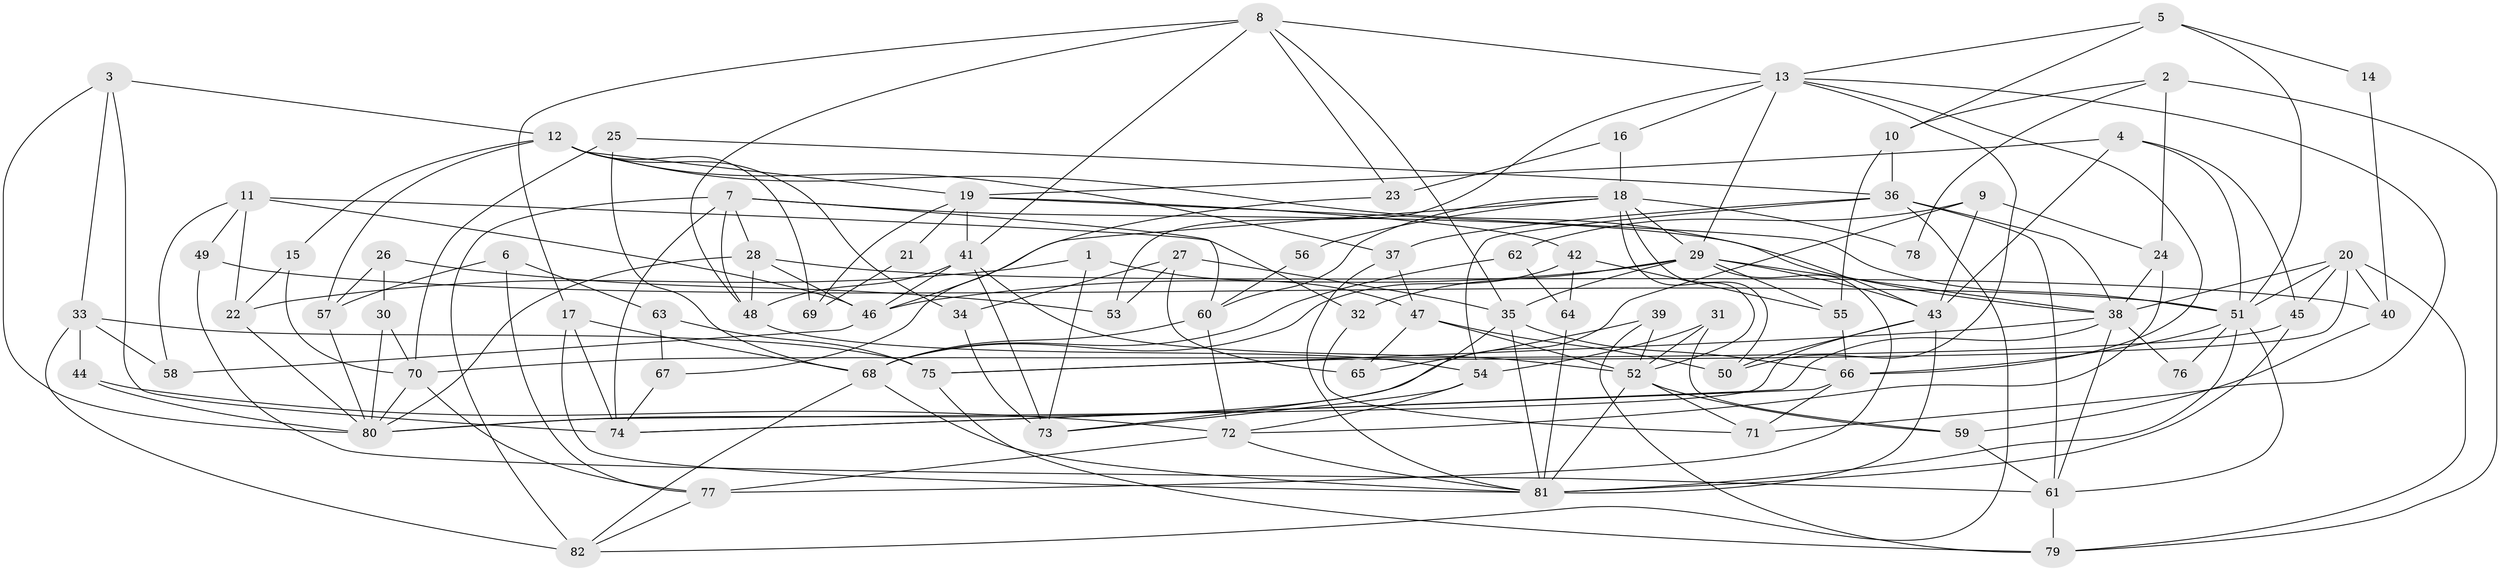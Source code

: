 // original degree distribution, {3: 0.29914529914529914, 5: 0.17094017094017094, 4: 0.3076923076923077, 7: 0.02564102564102564, 6: 0.08547008547008547, 8: 0.017094017094017096, 2: 0.09401709401709402}
// Generated by graph-tools (version 1.1) at 2025/37/03/04/25 23:37:06]
// undirected, 82 vertices, 192 edges
graph export_dot {
  node [color=gray90,style=filled];
  1;
  2;
  3;
  4;
  5;
  6;
  7;
  8;
  9;
  10;
  11;
  12;
  13;
  14;
  15;
  16;
  17;
  18;
  19;
  20;
  21;
  22;
  23;
  24;
  25;
  26;
  27;
  28;
  29;
  30;
  31;
  32;
  33;
  34;
  35;
  36;
  37;
  38;
  39;
  40;
  41;
  42;
  43;
  44;
  45;
  46;
  47;
  48;
  49;
  50;
  51;
  52;
  53;
  54;
  55;
  56;
  57;
  58;
  59;
  60;
  61;
  62;
  63;
  64;
  65;
  66;
  67;
  68;
  69;
  70;
  71;
  72;
  73;
  74;
  75;
  76;
  77;
  78;
  79;
  80;
  81;
  82;
  1 -- 22 [weight=1.0];
  1 -- 47 [weight=1.0];
  1 -- 73 [weight=1.0];
  2 -- 10 [weight=1.0];
  2 -- 24 [weight=2.0];
  2 -- 78 [weight=1.0];
  2 -- 79 [weight=1.0];
  3 -- 12 [weight=1.0];
  3 -- 33 [weight=1.0];
  3 -- 74 [weight=1.0];
  3 -- 80 [weight=1.0];
  4 -- 19 [weight=1.0];
  4 -- 43 [weight=1.0];
  4 -- 45 [weight=1.0];
  4 -- 51 [weight=1.0];
  5 -- 10 [weight=1.0];
  5 -- 13 [weight=1.0];
  5 -- 14 [weight=1.0];
  5 -- 51 [weight=1.0];
  6 -- 57 [weight=1.0];
  6 -- 63 [weight=1.0];
  6 -- 77 [weight=1.0];
  7 -- 28 [weight=1.0];
  7 -- 38 [weight=1.0];
  7 -- 48 [weight=1.0];
  7 -- 60 [weight=1.0];
  7 -- 74 [weight=1.0];
  7 -- 82 [weight=1.0];
  8 -- 13 [weight=1.0];
  8 -- 17 [weight=1.0];
  8 -- 23 [weight=1.0];
  8 -- 35 [weight=1.0];
  8 -- 41 [weight=1.0];
  8 -- 48 [weight=1.0];
  9 -- 24 [weight=2.0];
  9 -- 43 [weight=1.0];
  9 -- 62 [weight=1.0];
  9 -- 80 [weight=1.0];
  10 -- 36 [weight=1.0];
  10 -- 55 [weight=1.0];
  11 -- 22 [weight=1.0];
  11 -- 32 [weight=1.0];
  11 -- 46 [weight=1.0];
  11 -- 49 [weight=1.0];
  11 -- 58 [weight=1.0];
  12 -- 15 [weight=1.0];
  12 -- 19 [weight=1.0];
  12 -- 34 [weight=1.0];
  12 -- 37 [weight=1.0];
  12 -- 43 [weight=1.0];
  12 -- 57 [weight=1.0];
  12 -- 69 [weight=2.0];
  13 -- 16 [weight=1.0];
  13 -- 29 [weight=1.0];
  13 -- 50 [weight=1.0];
  13 -- 53 [weight=1.0];
  13 -- 66 [weight=1.0];
  13 -- 71 [weight=1.0];
  14 -- 40 [weight=1.0];
  15 -- 22 [weight=1.0];
  15 -- 70 [weight=1.0];
  16 -- 18 [weight=1.0];
  16 -- 23 [weight=1.0];
  17 -- 68 [weight=1.0];
  17 -- 74 [weight=1.0];
  17 -- 81 [weight=1.0];
  18 -- 29 [weight=1.0];
  18 -- 46 [weight=1.0];
  18 -- 50 [weight=1.0];
  18 -- 52 [weight=1.0];
  18 -- 56 [weight=1.0];
  18 -- 60 [weight=1.0];
  18 -- 78 [weight=1.0];
  19 -- 21 [weight=1.0];
  19 -- 41 [weight=1.0];
  19 -- 42 [weight=1.0];
  19 -- 51 [weight=1.0];
  19 -- 69 [weight=1.0];
  20 -- 38 [weight=1.0];
  20 -- 40 [weight=1.0];
  20 -- 45 [weight=1.0];
  20 -- 51 [weight=1.0];
  20 -- 75 [weight=1.0];
  20 -- 79 [weight=1.0];
  21 -- 69 [weight=1.0];
  22 -- 80 [weight=1.0];
  23 -- 67 [weight=1.0];
  24 -- 38 [weight=2.0];
  24 -- 72 [weight=1.0];
  25 -- 36 [weight=1.0];
  25 -- 68 [weight=1.0];
  25 -- 70 [weight=1.0];
  26 -- 30 [weight=1.0];
  26 -- 53 [weight=1.0];
  26 -- 57 [weight=1.0];
  27 -- 34 [weight=1.0];
  27 -- 35 [weight=1.0];
  27 -- 53 [weight=1.0];
  27 -- 65 [weight=1.0];
  28 -- 40 [weight=1.0];
  28 -- 46 [weight=1.0];
  28 -- 48 [weight=1.0];
  28 -- 80 [weight=1.0];
  29 -- 32 [weight=1.0];
  29 -- 35 [weight=1.0];
  29 -- 38 [weight=1.0];
  29 -- 43 [weight=1.0];
  29 -- 46 [weight=1.0];
  29 -- 55 [weight=1.0];
  29 -- 77 [weight=1.0];
  30 -- 70 [weight=1.0];
  30 -- 80 [weight=1.0];
  31 -- 52 [weight=1.0];
  31 -- 54 [weight=1.0];
  31 -- 59 [weight=1.0];
  32 -- 71 [weight=1.0];
  33 -- 44 [weight=1.0];
  33 -- 58 [weight=2.0];
  33 -- 75 [weight=1.0];
  33 -- 82 [weight=2.0];
  34 -- 73 [weight=1.0];
  35 -- 66 [weight=1.0];
  35 -- 73 [weight=1.0];
  35 -- 81 [weight=1.0];
  36 -- 37 [weight=1.0];
  36 -- 38 [weight=1.0];
  36 -- 54 [weight=1.0];
  36 -- 61 [weight=1.0];
  36 -- 82 [weight=1.0];
  37 -- 47 [weight=1.0];
  37 -- 81 [weight=1.0];
  38 -- 61 [weight=1.0];
  38 -- 74 [weight=1.0];
  38 -- 75 [weight=1.0];
  38 -- 76 [weight=1.0];
  39 -- 52 [weight=1.0];
  39 -- 65 [weight=1.0];
  39 -- 79 [weight=1.0];
  40 -- 59 [weight=1.0];
  41 -- 46 [weight=1.0];
  41 -- 48 [weight=1.0];
  41 -- 52 [weight=1.0];
  41 -- 73 [weight=2.0];
  42 -- 55 [weight=1.0];
  42 -- 64 [weight=1.0];
  42 -- 68 [weight=1.0];
  43 -- 50 [weight=1.0];
  43 -- 80 [weight=1.0];
  43 -- 81 [weight=1.0];
  44 -- 72 [weight=1.0];
  44 -- 80 [weight=1.0];
  45 -- 70 [weight=1.0];
  45 -- 81 [weight=1.0];
  46 -- 58 [weight=1.0];
  47 -- 50 [weight=1.0];
  47 -- 52 [weight=1.0];
  47 -- 65 [weight=1.0];
  48 -- 54 [weight=1.0];
  49 -- 51 [weight=1.0];
  49 -- 61 [weight=1.0];
  51 -- 61 [weight=1.0];
  51 -- 66 [weight=1.0];
  51 -- 76 [weight=1.0];
  51 -- 81 [weight=1.0];
  52 -- 59 [weight=1.0];
  52 -- 71 [weight=1.0];
  52 -- 81 [weight=1.0];
  54 -- 72 [weight=1.0];
  54 -- 73 [weight=1.0];
  55 -- 66 [weight=1.0];
  56 -- 60 [weight=1.0];
  57 -- 80 [weight=1.0];
  59 -- 61 [weight=1.0];
  60 -- 68 [weight=1.0];
  60 -- 72 [weight=1.0];
  61 -- 79 [weight=1.0];
  62 -- 64 [weight=1.0];
  62 -- 68 [weight=1.0];
  63 -- 67 [weight=1.0];
  63 -- 75 [weight=1.0];
  64 -- 81 [weight=1.0];
  66 -- 71 [weight=1.0];
  66 -- 74 [weight=1.0];
  67 -- 74 [weight=1.0];
  68 -- 81 [weight=1.0];
  68 -- 82 [weight=1.0];
  70 -- 77 [weight=1.0];
  70 -- 80 [weight=1.0];
  72 -- 77 [weight=1.0];
  72 -- 81 [weight=1.0];
  75 -- 79 [weight=1.0];
  77 -- 82 [weight=1.0];
}
